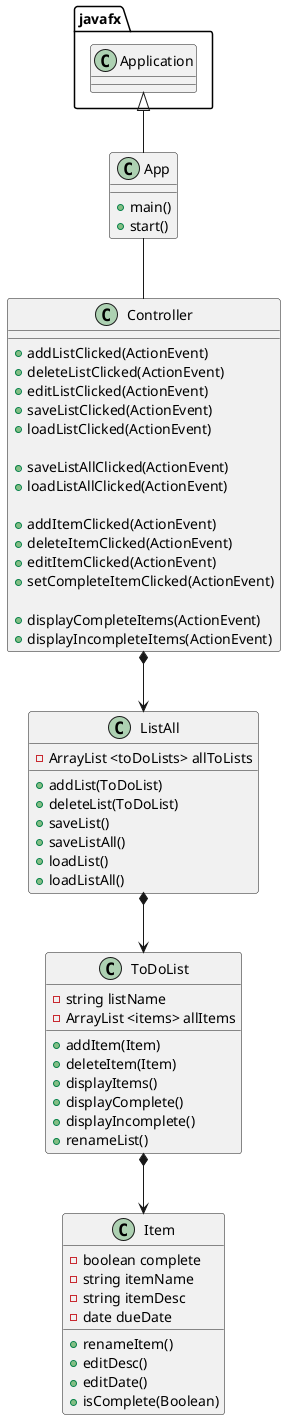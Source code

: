 @startuml
'https://plantuml.com/class-diagram
class App{
    + main()
    + start()
 }
 class ToDoList{
    - string listName
    - ArrayList <items> allItems

    + addItem(Item)
    + deleteItem(Item)
    + displayItems()
    + displayComplete()
    + displayIncomplete()
    + renameList()
    }
class ListAll{
    -ArrayList <toDoLists> allToLists

    +addList(ToDoList)
    +deleteList(ToDoList)
    +saveList()
    +saveListAll()
    +loadList()
    +loadListAll()

}
class Item{
    -boolean complete
    -string itemName
    -string itemDesc
    -date dueDate

    +renameItem()
    +editDesc()
    +editDate()
    +isComplete(Boolean)
}
class Controller{
    +addListClicked(ActionEvent)
    +deleteListClicked(ActionEvent)
    +editListClicked(ActionEvent)
    +saveListClicked(ActionEvent)
    +loadListClicked(ActionEvent)

    +saveListAllClicked(ActionEvent)
    +loadListAllClicked(ActionEvent)

    +addItemClicked(ActionEvent)
    +deleteItemClicked(ActionEvent)
    +editItemClicked(ActionEvent)
    +setCompleteItemClicked(ActionEvent)

    +displayCompleteItems(ActionEvent)
    +displayIncompleteItems(ActionEvent)
}

javafx.Application <|-- App
App -- Controller

Controller *--> ListAll
ListAll *--> ToDoList
ToDoList *--> Item
@enduml